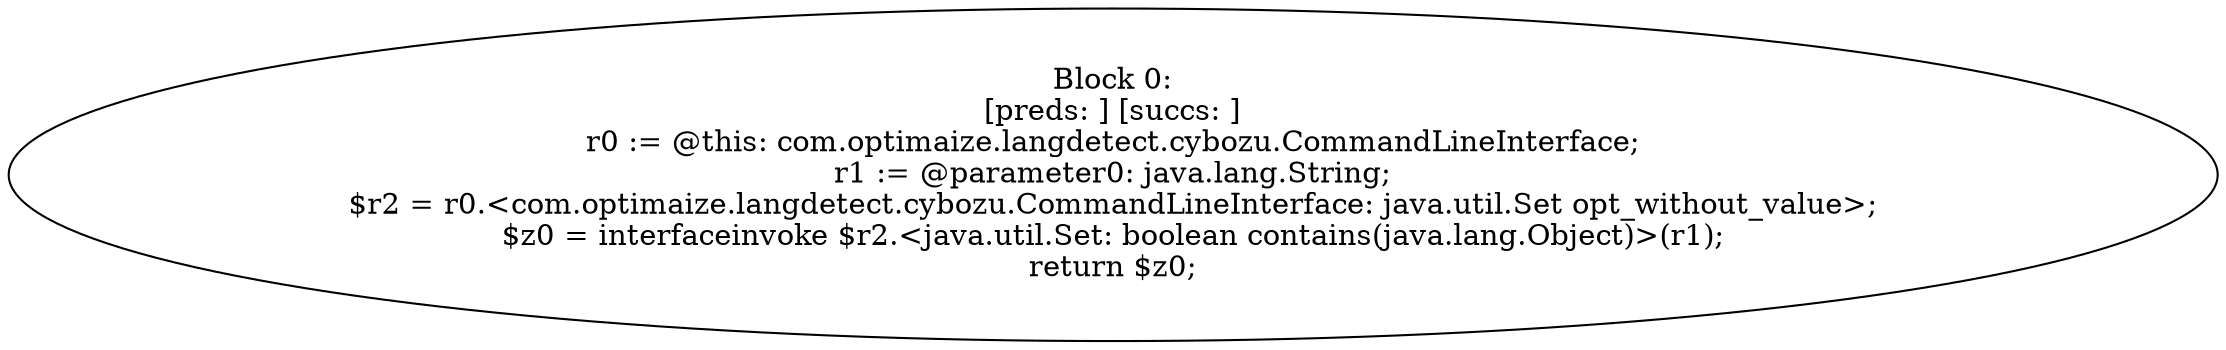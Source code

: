 digraph "unitGraph" {
    "Block 0:
[preds: ] [succs: ]
r0 := @this: com.optimaize.langdetect.cybozu.CommandLineInterface;
r1 := @parameter0: java.lang.String;
$r2 = r0.<com.optimaize.langdetect.cybozu.CommandLineInterface: java.util.Set opt_without_value>;
$z0 = interfaceinvoke $r2.<java.util.Set: boolean contains(java.lang.Object)>(r1);
return $z0;
"
}
